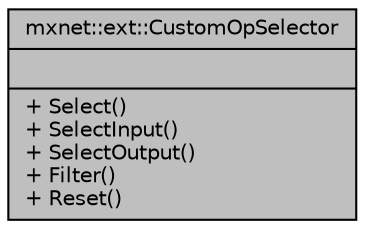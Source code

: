 digraph "mxnet::ext::CustomOpSelector"
{
 // LATEX_PDF_SIZE
  edge [fontname="Helvetica",fontsize="10",labelfontname="Helvetica",labelfontsize="10"];
  node [fontname="Helvetica",fontsize="10",shape=record];
  Node1 [label="{mxnet::ext::CustomOpSelector\n||+ Select()\l+ SelectInput()\l+ SelectOutput()\l+ Filter()\l+ Reset()\l}",height=0.2,width=0.4,color="black", fillcolor="grey75", style="filled", fontcolor="black",tooltip=" "];
}
